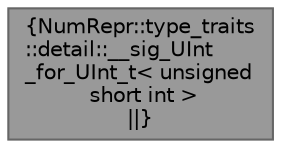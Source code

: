 digraph "NumRepr::type_traits::detail::__sig_UInt_for_UInt_t&lt; unsigned short int &gt;"
{
 // INTERACTIVE_SVG=YES
 // LATEX_PDF_SIZE
  bgcolor="transparent";
  edge [fontname=Helvetica,fontsize=10,labelfontname=Helvetica,labelfontsize=10];
  node [fontname=Helvetica,fontsize=10,shape=box,height=0.2,width=0.4];
  Node1 [label="{NumRepr::type_traits\l::detail::__sig_UInt\l_for_UInt_t\< unsigned\l short int \>\n||}",height=0.2,width=0.4,color="gray40", fillcolor="grey60", style="filled", fontcolor="black",tooltip=" "];
}
